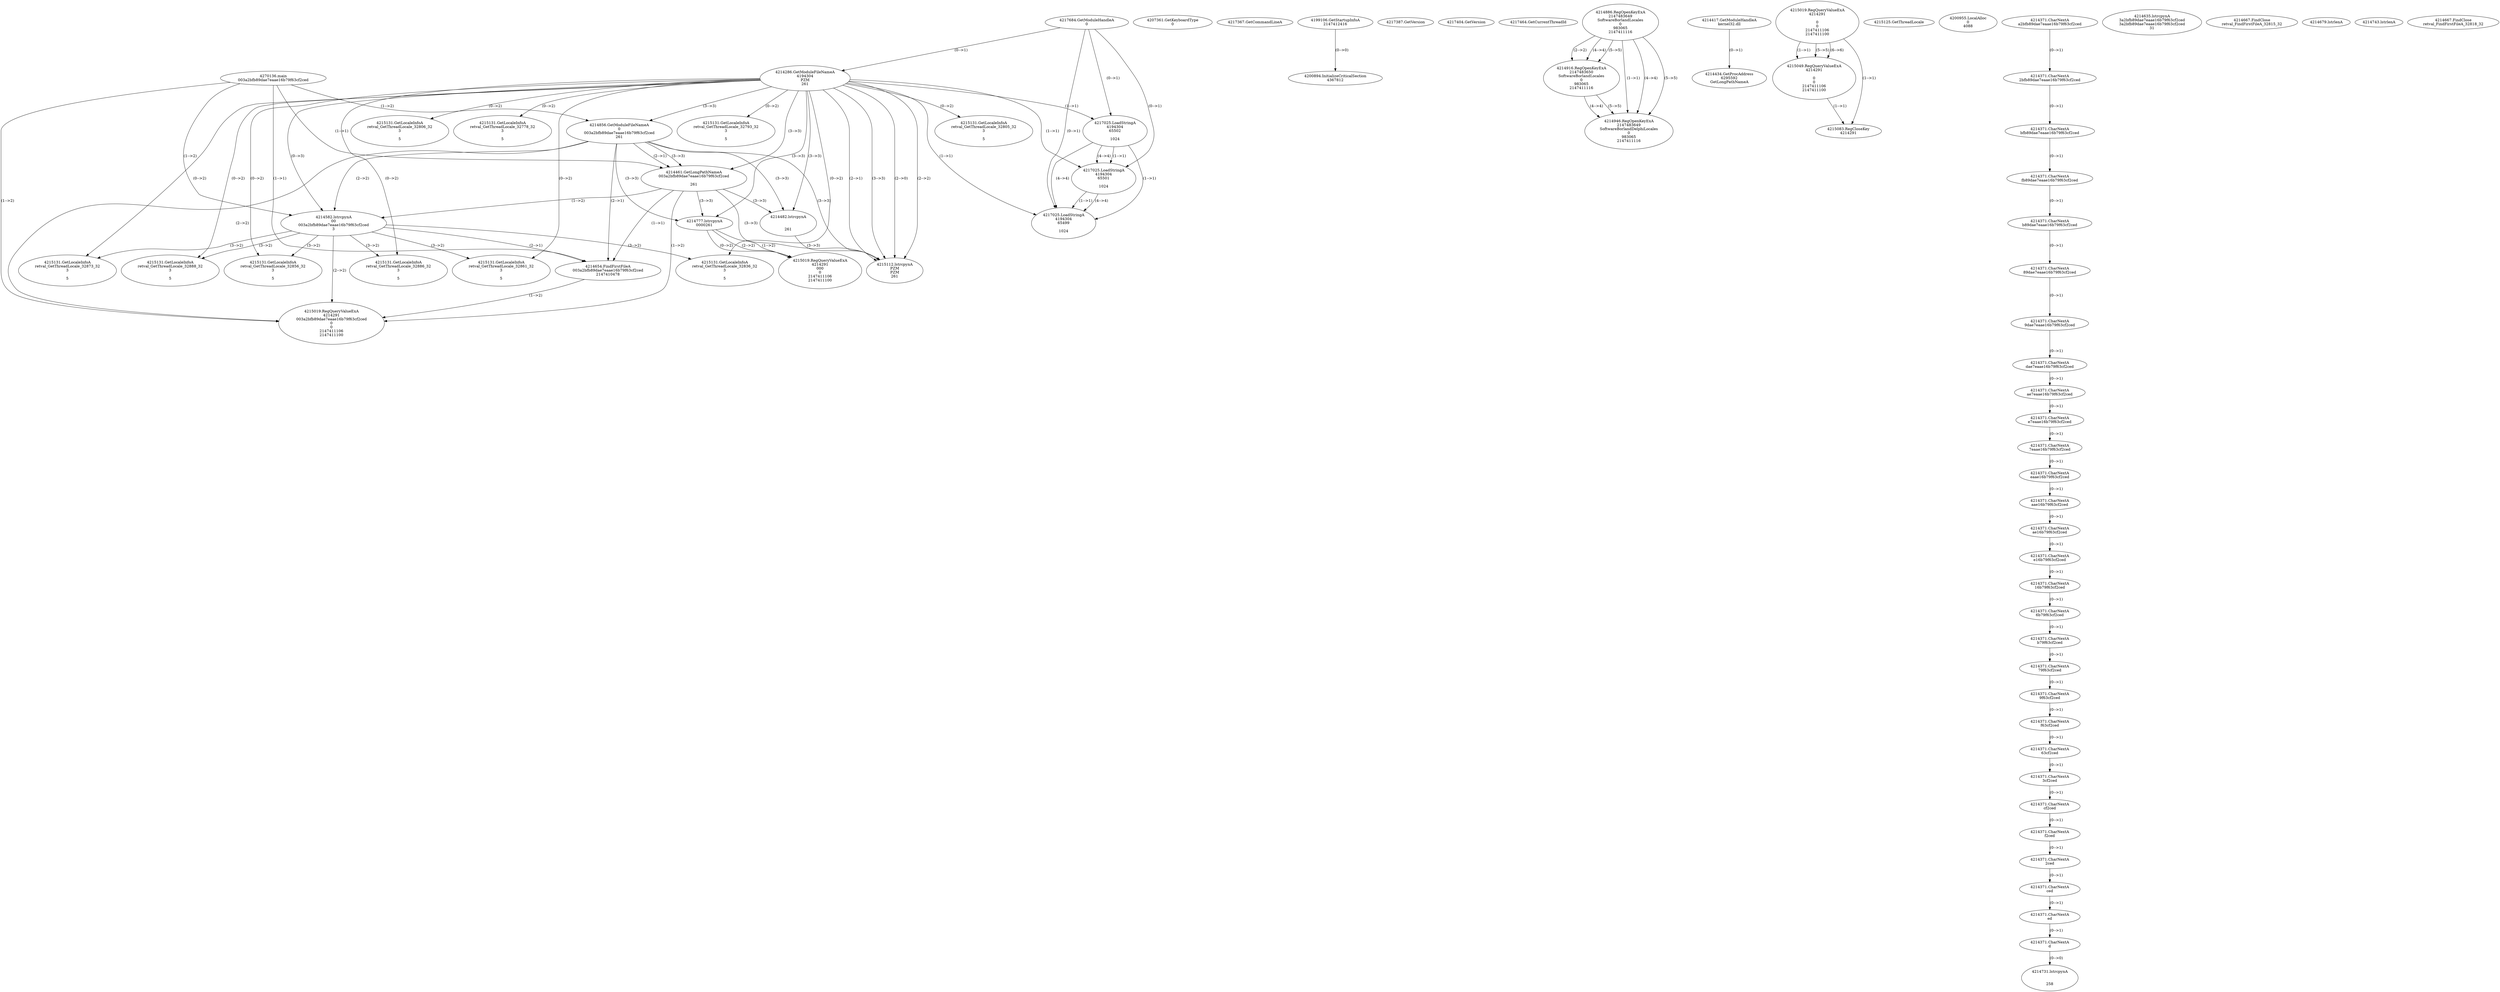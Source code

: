 // Global SCDG with merge call
digraph {
	0 [label="4270136.main
003a2bfb89dae7eaae16b79f63cf2ced"]
	1 [label="4217684.GetModuleHandleA
0"]
	2 [label="4207361.GetKeyboardType
0"]
	3 [label="4217367.GetCommandLineA
"]
	4 [label="4199106.GetStartupInfoA
2147412416"]
	5 [label="4217387.GetVersion
"]
	6 [label="4217404.GetVersion
"]
	7 [label="4217464.GetCurrentThreadId
"]
	8 [label="4214286.GetModuleFileNameA
4194304
PZM
261"]
	1 -> 8 [label="(0-->1)"]
	9 [label="4214856.GetModuleFileNameA
0
003a2bfb89dae7eaae16b79f63cf2ced
261"]
	0 -> 9 [label="(1-->2)"]
	8 -> 9 [label="(3-->3)"]
	10 [label="4214886.RegOpenKeyExA
2147483649
Software\Borland\Locales
0
983065
2147411116"]
	11 [label="4214417.GetModuleHandleA
kernel32.dll"]
	12 [label="4214434.GetProcAddress
6295592
GetLongPathNameA"]
	11 -> 12 [label="(0-->1)"]
	13 [label="4214461.GetLongPathNameA
003a2bfb89dae7eaae16b79f63cf2ced

261"]
	0 -> 13 [label="(1-->1)"]
	9 -> 13 [label="(2-->1)"]
	8 -> 13 [label="(3-->3)"]
	9 -> 13 [label="(3-->3)"]
	14 [label="4214482.lstrcpynA


261"]
	8 -> 14 [label="(3-->3)"]
	9 -> 14 [label="(3-->3)"]
	13 -> 14 [label="(3-->3)"]
	15 [label="4215019.RegQueryValueExA
4214291

0
0
2147411106
2147411100"]
	16 [label="4215049.RegQueryValueExA
4214291

0
0
2147411106
2147411100"]
	15 -> 16 [label="(1-->1)"]
	15 -> 16 [label="(5-->5)"]
	15 -> 16 [label="(6-->6)"]
	17 [label="4215083.RegCloseKey
4214291"]
	15 -> 17 [label="(1-->1)"]
	16 -> 17 [label="(1-->1)"]
	18 [label="4215112.lstrcpynA
PZM
PZM
261"]
	8 -> 18 [label="(2-->1)"]
	8 -> 18 [label="(2-->2)"]
	8 -> 18 [label="(3-->3)"]
	9 -> 18 [label="(3-->3)"]
	13 -> 18 [label="(3-->3)"]
	14 -> 18 [label="(3-->3)"]
	8 -> 18 [label="(2-->0)"]
	19 [label="4215125.GetThreadLocale
"]
	20 [label="4215131.GetLocaleInfoA
retval_GetThreadLocale_32793_32
3

5"]
	8 -> 20 [label="(0-->2)"]
	21 [label="4217025.LoadStringA
4194304
65502

1024"]
	1 -> 21 [label="(0-->1)"]
	8 -> 21 [label="(1-->1)"]
	22 [label="4200894.InitializeCriticalSection
4367812"]
	4 -> 22 [label="(0-->0)"]
	23 [label="4200955.LocalAlloc
0
4088"]
	24 [label="4214582.lstrcpynA
00
003a2bfb89dae7eaae16b79f63cf2ced
3"]
	0 -> 24 [label="(1-->2)"]
	9 -> 24 [label="(2-->2)"]
	13 -> 24 [label="(1-->2)"]
	8 -> 24 [label="(0-->3)"]
	25 [label="4214371.CharNextA
a2bfb89dae7eaae16b79f63cf2ced"]
	26 [label="4214371.CharNextA
2bfb89dae7eaae16b79f63cf2ced"]
	25 -> 26 [label="(0-->1)"]
	27 [label="4214371.CharNextA
bfb89dae7eaae16b79f63cf2ced"]
	26 -> 27 [label="(0-->1)"]
	28 [label="4214371.CharNextA
fb89dae7eaae16b79f63cf2ced"]
	27 -> 28 [label="(0-->1)"]
	29 [label="4214371.CharNextA
b89dae7eaae16b79f63cf2ced"]
	28 -> 29 [label="(0-->1)"]
	30 [label="4214371.CharNextA
89dae7eaae16b79f63cf2ced"]
	29 -> 30 [label="(0-->1)"]
	31 [label="4214371.CharNextA
9dae7eaae16b79f63cf2ced"]
	30 -> 31 [label="(0-->1)"]
	32 [label="4214371.CharNextA
dae7eaae16b79f63cf2ced"]
	31 -> 32 [label="(0-->1)"]
	33 [label="4214371.CharNextA
ae7eaae16b79f63cf2ced"]
	32 -> 33 [label="(0-->1)"]
	34 [label="4214371.CharNextA
e7eaae16b79f63cf2ced"]
	33 -> 34 [label="(0-->1)"]
	35 [label="4214371.CharNextA
7eaae16b79f63cf2ced"]
	34 -> 35 [label="(0-->1)"]
	36 [label="4214371.CharNextA
eaae16b79f63cf2ced"]
	35 -> 36 [label="(0-->1)"]
	37 [label="4214371.CharNextA
aae16b79f63cf2ced"]
	36 -> 37 [label="(0-->1)"]
	38 [label="4214371.CharNextA
ae16b79f63cf2ced"]
	37 -> 38 [label="(0-->1)"]
	39 [label="4214371.CharNextA
e16b79f63cf2ced"]
	38 -> 39 [label="(0-->1)"]
	40 [label="4214371.CharNextA
16b79f63cf2ced"]
	39 -> 40 [label="(0-->1)"]
	41 [label="4214371.CharNextA
6b79f63cf2ced"]
	40 -> 41 [label="(0-->1)"]
	42 [label="4214371.CharNextA
b79f63cf2ced"]
	41 -> 42 [label="(0-->1)"]
	43 [label="4214371.CharNextA
79f63cf2ced"]
	42 -> 43 [label="(0-->1)"]
	44 [label="4214371.CharNextA
9f63cf2ced"]
	43 -> 44 [label="(0-->1)"]
	45 [label="4214371.CharNextA
f63cf2ced"]
	44 -> 45 [label="(0-->1)"]
	46 [label="4214371.CharNextA
63cf2ced"]
	45 -> 46 [label="(0-->1)"]
	47 [label="4214371.CharNextA
3cf2ced"]
	46 -> 47 [label="(0-->1)"]
	48 [label="4214371.CharNextA
cf2ced"]
	47 -> 48 [label="(0-->1)"]
	49 [label="4214371.CharNextA
f2ced"]
	48 -> 49 [label="(0-->1)"]
	50 [label="4214371.CharNextA
2ced"]
	49 -> 50 [label="(0-->1)"]
	51 [label="4214371.CharNextA
ced"]
	50 -> 51 [label="(0-->1)"]
	52 [label="4214371.CharNextA
ed"]
	51 -> 52 [label="(0-->1)"]
	53 [label="4214371.CharNextA
d"]
	52 -> 53 [label="(0-->1)"]
	54 [label="4214635.lstrcpynA
3a2bfb89dae7eaae16b79f63cf2ced
3a2bfb89dae7eaae16b79f63cf2ced
31"]
	55 [label="4214654.FindFirstFileA
003a2bfb89dae7eaae16b79f63cf2ced
2147410478"]
	0 -> 55 [label="(1-->1)"]
	9 -> 55 [label="(2-->1)"]
	13 -> 55 [label="(1-->1)"]
	24 -> 55 [label="(2-->1)"]
	56 [label="4214667.FindClose
retval_FindFirstFileA_32815_32"]
	57 [label="4214679.lstrlenA
"]
	58 [label="4214731.lstrcpynA


258"]
	53 -> 58 [label="(0-->0)"]
	59 [label="4214743.lstrlenA
"]
	60 [label="4214777.lstrcpynA
00\
00\
261"]
	8 -> 60 [label="(3-->3)"]
	9 -> 60 [label="(3-->3)"]
	13 -> 60 [label="(3-->3)"]
	61 [label="4215019.RegQueryValueExA
4214291
00\
0
0
2147411106
2147411100"]
	60 -> 61 [label="(1-->2)"]
	60 -> 61 [label="(2-->2)"]
	60 -> 61 [label="(0-->2)"]
	62 [label="4215131.GetLocaleInfoA
retval_GetThreadLocale_32856_32
3

5"]
	8 -> 62 [label="(0-->2)"]
	24 -> 62 [label="(3-->2)"]
	63 [label="4214916.RegOpenKeyExA
2147483650
Software\Borland\Locales
0
983065
2147411116"]
	10 -> 63 [label="(2-->2)"]
	10 -> 63 [label="(4-->4)"]
	10 -> 63 [label="(5-->5)"]
	64 [label="4215019.RegQueryValueExA
4214291
003a2bfb89dae7eaae16b79f63cf2ced
0
0
2147411106
2147411100"]
	0 -> 64 [label="(1-->2)"]
	9 -> 64 [label="(2-->2)"]
	13 -> 64 [label="(1-->2)"]
	24 -> 64 [label="(2-->2)"]
	55 -> 64 [label="(1-->2)"]
	65 [label="4215131.GetLocaleInfoA
retval_GetThreadLocale_32873_32
3

5"]
	8 -> 65 [label="(0-->2)"]
	24 -> 65 [label="(3-->2)"]
	66 [label="4217025.LoadStringA
4194304
65501

1024"]
	1 -> 66 [label="(0-->1)"]
	8 -> 66 [label="(1-->1)"]
	21 -> 66 [label="(1-->1)"]
	21 -> 66 [label="(4-->4)"]
	67 [label="4215131.GetLocaleInfoA
retval_GetThreadLocale_32836_32
3

5"]
	8 -> 67 [label="(0-->2)"]
	24 -> 67 [label="(3-->2)"]
	68 [label="4215131.GetLocaleInfoA
retval_GetThreadLocale_32805_32
3

5"]
	8 -> 68 [label="(0-->2)"]
	69 [label="4217025.LoadStringA
4194304
65499

1024"]
	1 -> 69 [label="(0-->1)"]
	8 -> 69 [label="(1-->1)"]
	21 -> 69 [label="(1-->1)"]
	66 -> 69 [label="(1-->1)"]
	21 -> 69 [label="(4-->4)"]
	66 -> 69 [label="(4-->4)"]
	70 [label="4214946.RegOpenKeyExA
2147483649
Software\Borland\Delphi\Locales
0
983065
2147411116"]
	10 -> 70 [label="(1-->1)"]
	10 -> 70 [label="(4-->4)"]
	63 -> 70 [label="(4-->4)"]
	10 -> 70 [label="(5-->5)"]
	63 -> 70 [label="(5-->5)"]
	71 [label="4215131.GetLocaleInfoA
retval_GetThreadLocale_32806_32
3

5"]
	8 -> 71 [label="(0-->2)"]
	72 [label="4215131.GetLocaleInfoA
retval_GetThreadLocale_32778_32
3

5"]
	8 -> 72 [label="(0-->2)"]
	73 [label="4214667.FindClose
retval_FindFirstFileA_32818_32"]
	74 [label="4215131.GetLocaleInfoA
retval_GetThreadLocale_32888_32
3

5"]
	8 -> 74 [label="(0-->2)"]
	24 -> 74 [label="(3-->2)"]
	75 [label="4215131.GetLocaleInfoA
retval_GetThreadLocale_32886_32
3

5"]
	8 -> 75 [label="(0-->2)"]
	24 -> 75 [label="(3-->2)"]
	76 [label="4215131.GetLocaleInfoA
retval_GetThreadLocale_32861_32
3

5"]
	8 -> 76 [label="(0-->2)"]
	24 -> 76 [label="(3-->2)"]
}
